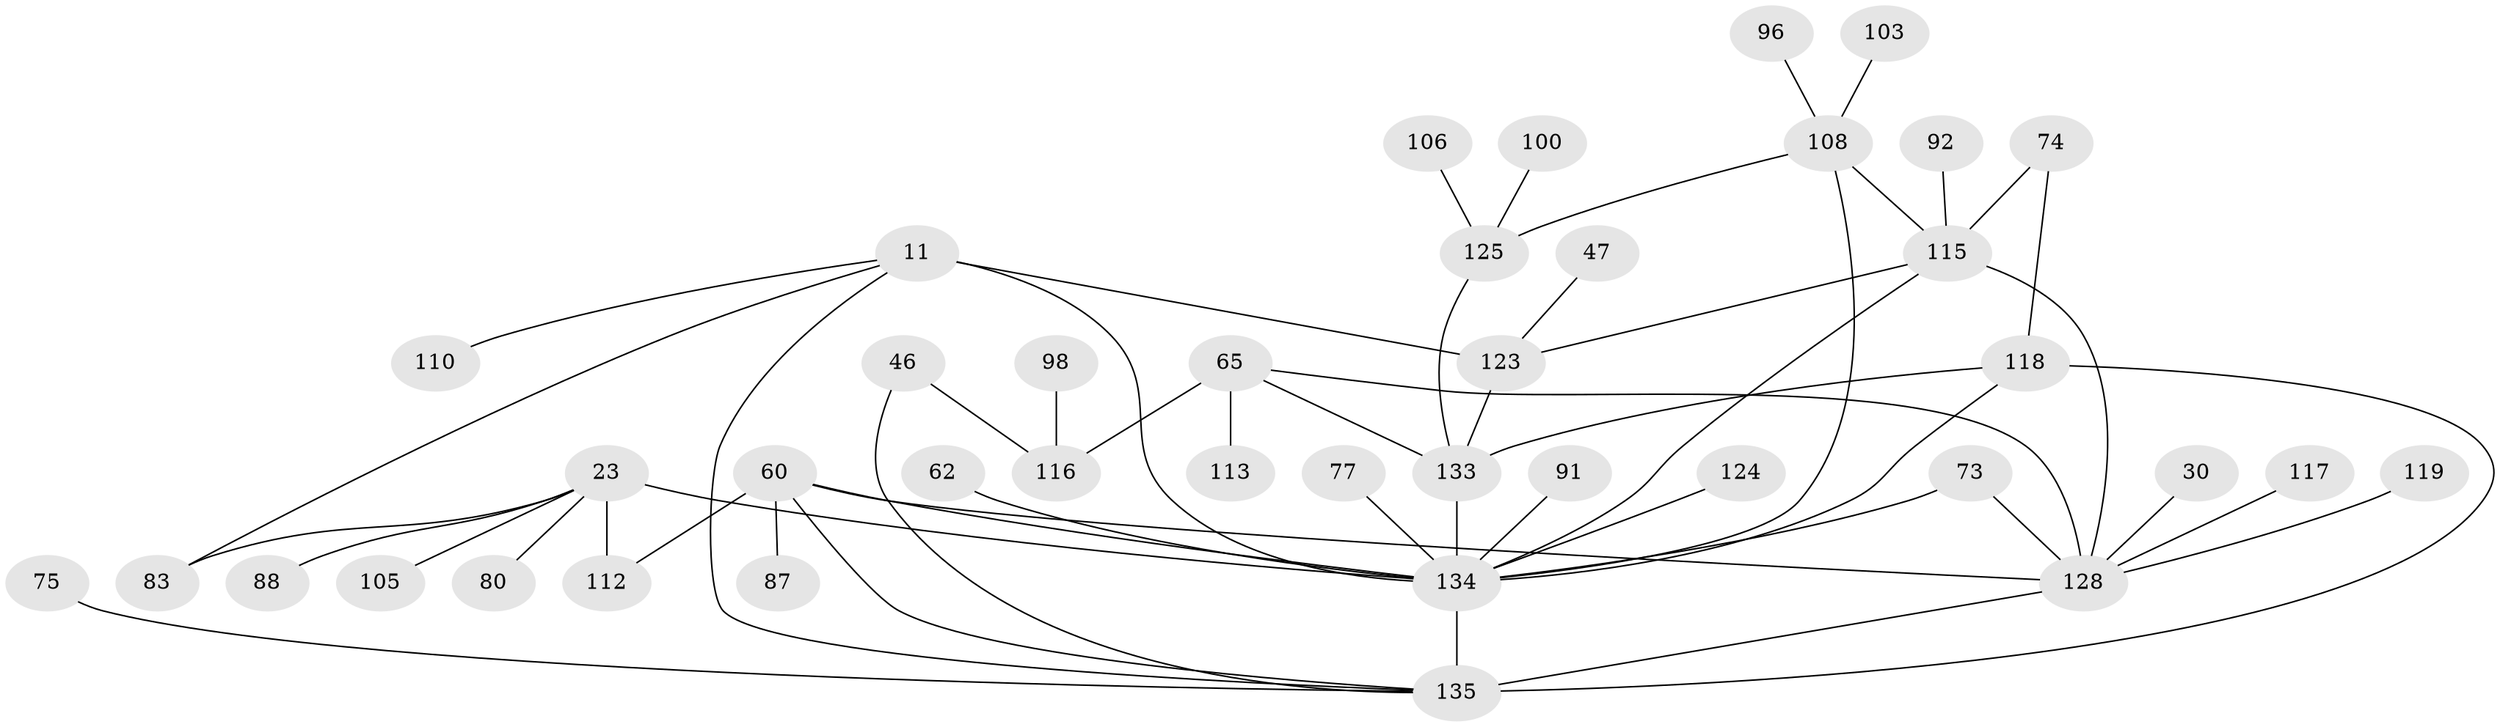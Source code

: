 // original degree distribution, {6: 0.014814814814814815, 9: 0.007407407407407408, 7: 0.02962962962962963, 4: 0.14814814814814814, 2: 0.362962962962963, 5: 0.037037037037037035, 1: 0.21481481481481482, 3: 0.18518518518518517}
// Generated by graph-tools (version 1.1) at 2025/46/03/04/25 21:46:03]
// undirected, 40 vertices, 55 edges
graph export_dot {
graph [start="1"]
  node [color=gray90,style=filled];
  11;
  23 [super="+20"];
  30;
  46;
  47;
  60 [super="+28"];
  62;
  65 [super="+26+33"];
  73 [super="+64"];
  74;
  75;
  77;
  80 [super="+59"];
  83 [super="+61"];
  87;
  88;
  91 [super="+69"];
  92;
  96;
  98;
  100;
  103;
  105 [super="+8"];
  106;
  108 [super="+49+51+22+97"];
  110 [super="+81"];
  112;
  113 [super="+57"];
  115 [super="+85+101+84"];
  116 [super="+38"];
  117;
  118 [super="+79+95"];
  119;
  123 [super="+15+102"];
  124;
  125 [super="+52"];
  128 [super="+121+16+104"];
  133 [super="+129+120+111+55+130+29"];
  134 [super="+78+89+127+126+132"];
  135 [super="+122+131"];
  11 -- 123 [weight=2];
  11 -- 83;
  11 -- 134;
  11 -- 110;
  11 -- 135;
  23 -- 112;
  23 -- 88;
  23 -- 83;
  23 -- 105;
  23 -- 80;
  23 -- 134 [weight=4];
  30 -- 128;
  46 -- 116;
  46 -- 135;
  47 -- 123;
  60 -- 112;
  60 -- 87;
  60 -- 134;
  60 -- 135 [weight=3];
  60 -- 128;
  62 -- 134;
  65 -- 116 [weight=2];
  65 -- 133;
  65 -- 113;
  65 -- 128;
  73 -- 134;
  73 -- 128 [weight=3];
  74 -- 118;
  74 -- 115;
  75 -- 135;
  77 -- 134;
  91 -- 134;
  92 -- 115;
  96 -- 108;
  98 -- 116;
  100 -- 125;
  103 -- 108;
  106 -- 125;
  108 -- 125 [weight=2];
  108 -- 134 [weight=8];
  108 -- 115;
  115 -- 123;
  115 -- 128 [weight=3];
  115 -- 134;
  117 -- 128;
  118 -- 133;
  118 -- 134;
  118 -- 135 [weight=2];
  119 -- 128;
  123 -- 133 [weight=2];
  124 -- 134 [weight=2];
  125 -- 133;
  128 -- 135;
  133 -- 134 [weight=4];
  134 -- 135 [weight=4];
}
